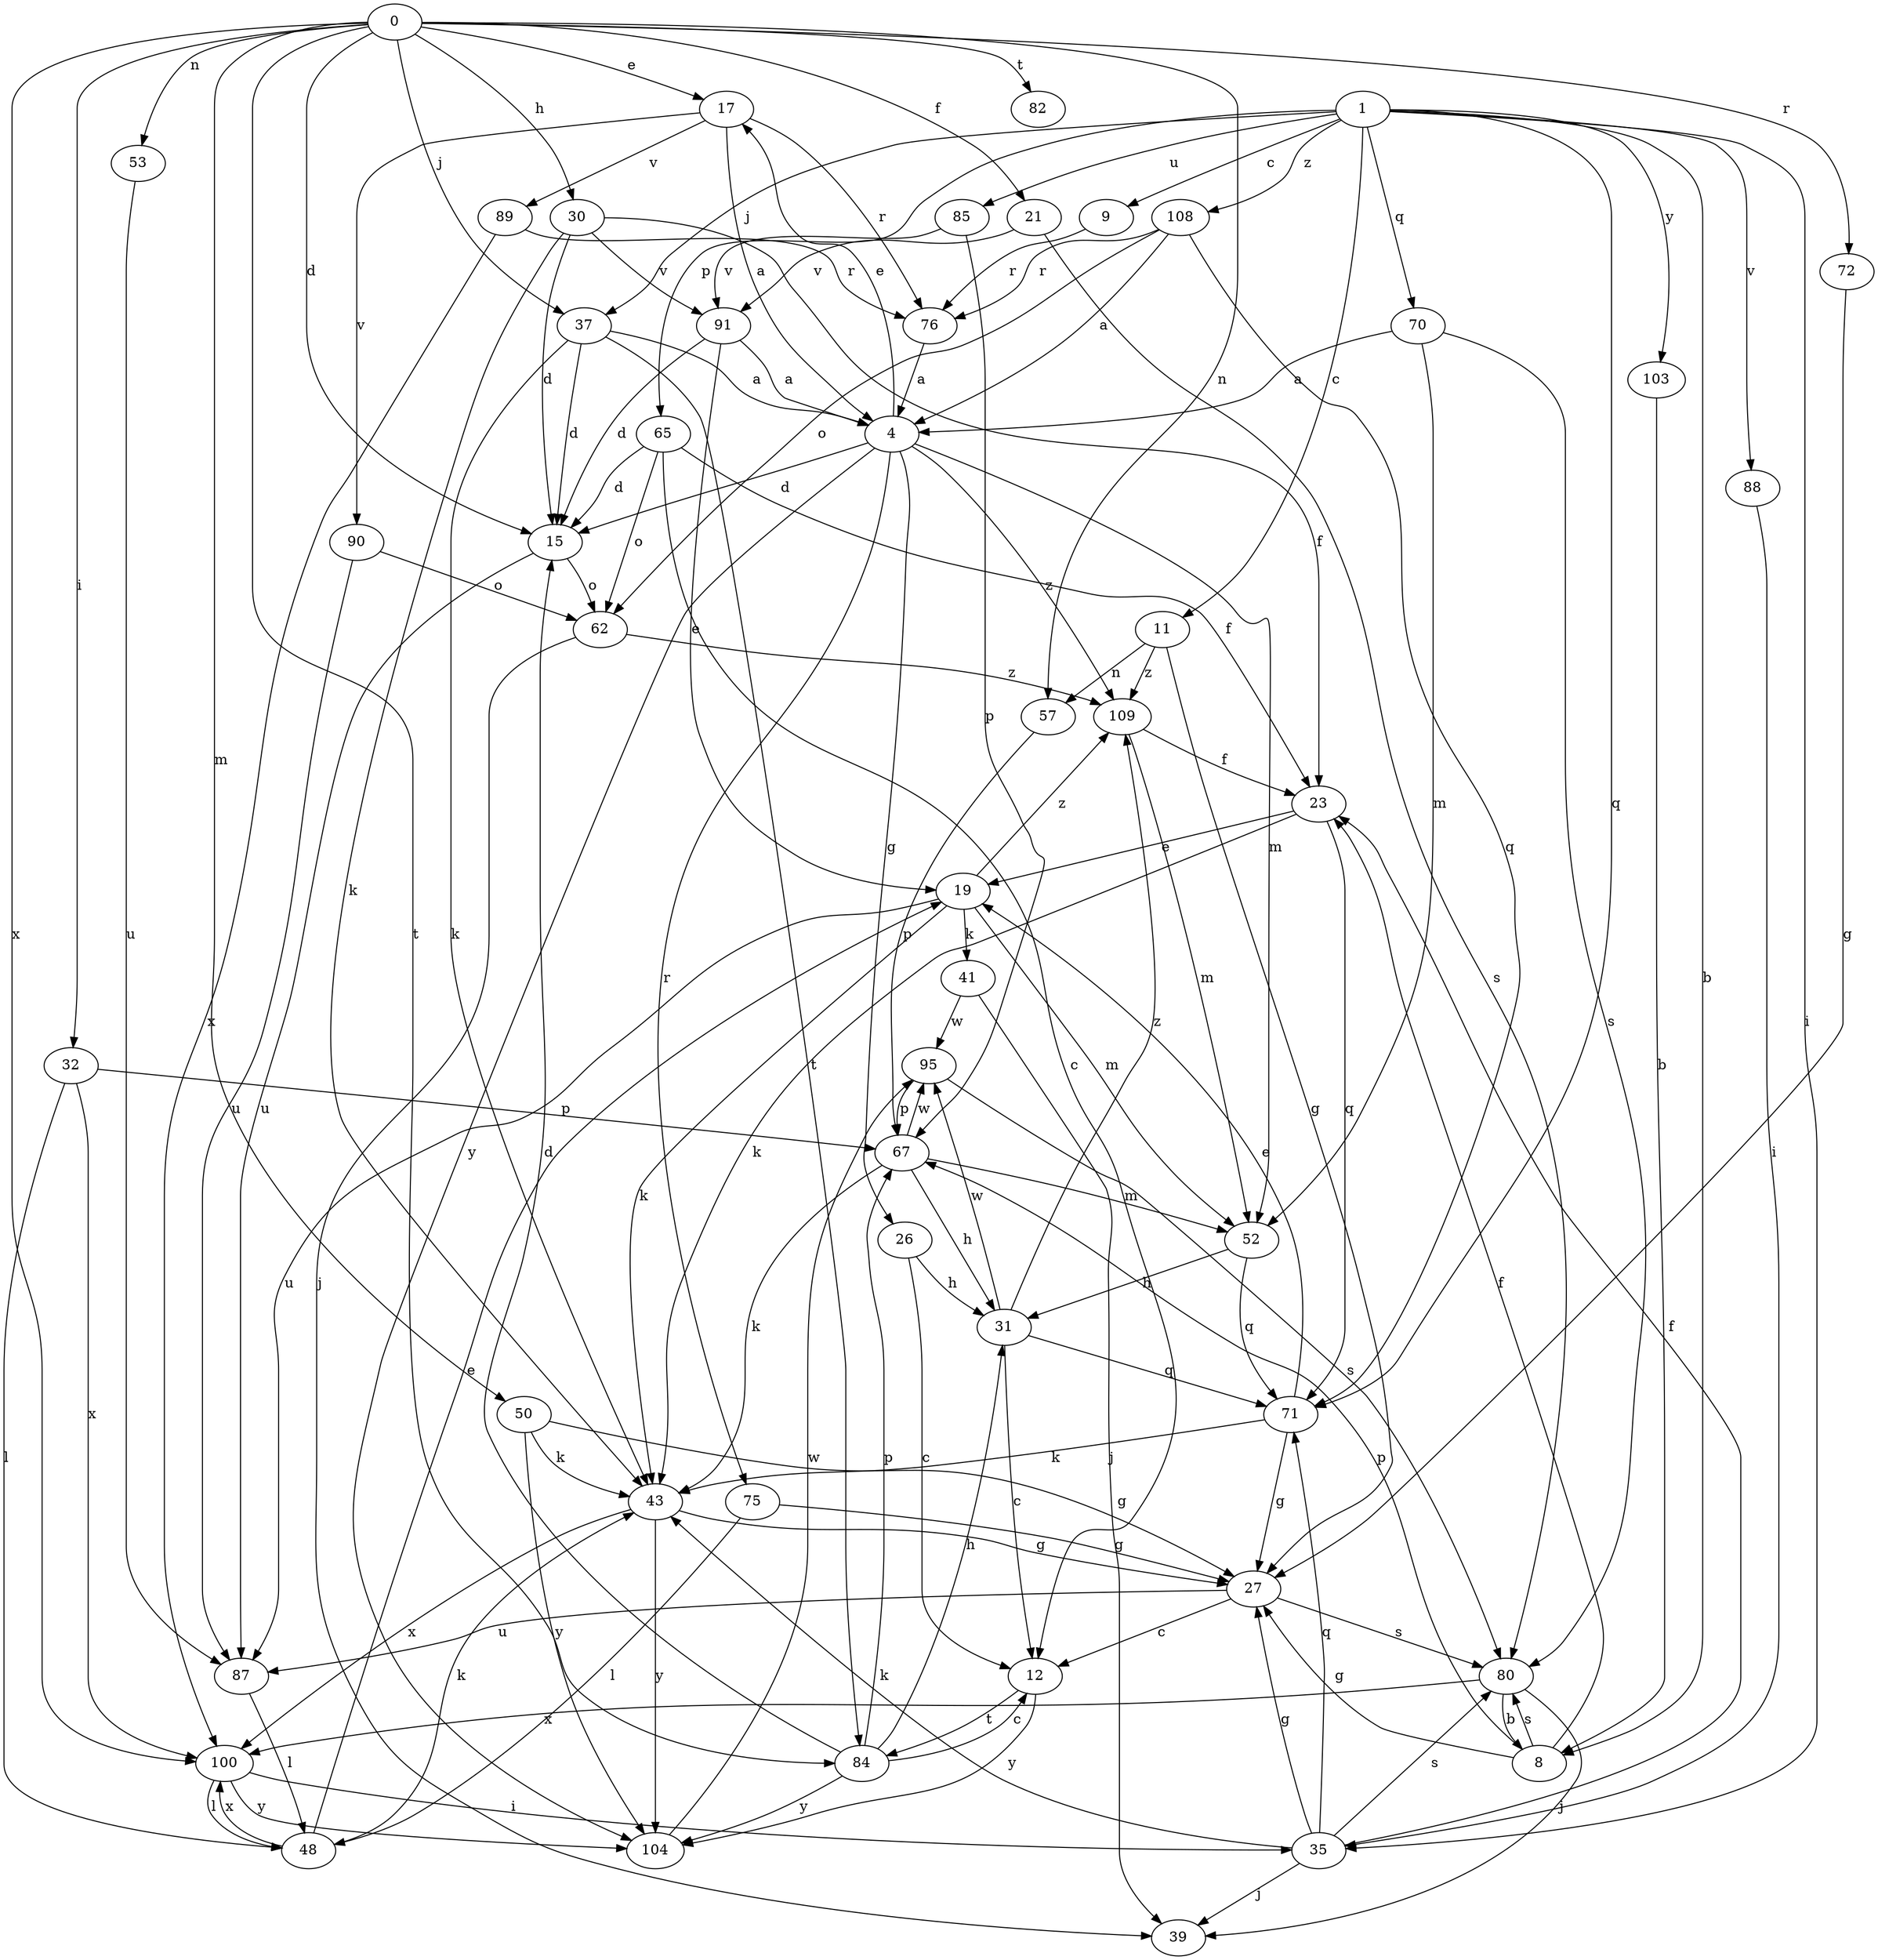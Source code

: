 strict digraph  {
0;
1;
4;
8;
9;
11;
12;
15;
17;
19;
21;
23;
26;
27;
30;
31;
32;
35;
37;
39;
41;
43;
48;
50;
52;
53;
57;
62;
65;
67;
70;
71;
72;
75;
76;
80;
82;
84;
85;
87;
88;
89;
90;
91;
95;
100;
103;
104;
108;
109;
0 -> 15  [label=d];
0 -> 17  [label=e];
0 -> 21  [label=f];
0 -> 30  [label=h];
0 -> 32  [label=i];
0 -> 37  [label=j];
0 -> 50  [label=m];
0 -> 53  [label=n];
0 -> 57  [label=n];
0 -> 72  [label=r];
0 -> 82  [label=t];
0 -> 84  [label=t];
0 -> 100  [label=x];
1 -> 8  [label=b];
1 -> 9  [label=c];
1 -> 11  [label=c];
1 -> 35  [label=i];
1 -> 37  [label=j];
1 -> 65  [label=p];
1 -> 70  [label=q];
1 -> 71  [label=q];
1 -> 85  [label=u];
1 -> 88  [label=v];
1 -> 103  [label=y];
1 -> 108  [label=z];
4 -> 15  [label=d];
4 -> 17  [label=e];
4 -> 26  [label=g];
4 -> 52  [label=m];
4 -> 75  [label=r];
4 -> 104  [label=y];
4 -> 109  [label=z];
8 -> 23  [label=f];
8 -> 27  [label=g];
8 -> 67  [label=p];
8 -> 80  [label=s];
9 -> 76  [label=r];
11 -> 27  [label=g];
11 -> 57  [label=n];
11 -> 109  [label=z];
12 -> 84  [label=t];
12 -> 104  [label=y];
15 -> 62  [label=o];
15 -> 87  [label=u];
17 -> 4  [label=a];
17 -> 76  [label=r];
17 -> 89  [label=v];
17 -> 90  [label=v];
19 -> 41  [label=k];
19 -> 43  [label=k];
19 -> 52  [label=m];
19 -> 87  [label=u];
19 -> 109  [label=z];
21 -> 80  [label=s];
21 -> 91  [label=v];
23 -> 19  [label=e];
23 -> 43  [label=k];
23 -> 71  [label=q];
26 -> 12  [label=c];
26 -> 31  [label=h];
27 -> 12  [label=c];
27 -> 80  [label=s];
27 -> 87  [label=u];
30 -> 15  [label=d];
30 -> 23  [label=f];
30 -> 43  [label=k];
30 -> 91  [label=v];
31 -> 12  [label=c];
31 -> 71  [label=q];
31 -> 95  [label=w];
31 -> 109  [label=z];
32 -> 48  [label=l];
32 -> 67  [label=p];
32 -> 100  [label=x];
35 -> 23  [label=f];
35 -> 27  [label=g];
35 -> 39  [label=j];
35 -> 43  [label=k];
35 -> 71  [label=q];
35 -> 80  [label=s];
37 -> 4  [label=a];
37 -> 15  [label=d];
37 -> 43  [label=k];
37 -> 84  [label=t];
41 -> 39  [label=j];
41 -> 95  [label=w];
43 -> 27  [label=g];
43 -> 100  [label=x];
43 -> 104  [label=y];
48 -> 19  [label=e];
48 -> 43  [label=k];
48 -> 100  [label=x];
50 -> 27  [label=g];
50 -> 43  [label=k];
50 -> 104  [label=y];
52 -> 31  [label=h];
52 -> 71  [label=q];
53 -> 87  [label=u];
57 -> 67  [label=p];
62 -> 39  [label=j];
62 -> 109  [label=z];
65 -> 12  [label=c];
65 -> 15  [label=d];
65 -> 23  [label=f];
65 -> 62  [label=o];
67 -> 31  [label=h];
67 -> 43  [label=k];
67 -> 52  [label=m];
67 -> 95  [label=w];
70 -> 4  [label=a];
70 -> 52  [label=m];
70 -> 80  [label=s];
71 -> 19  [label=e];
71 -> 27  [label=g];
71 -> 43  [label=k];
72 -> 27  [label=g];
75 -> 27  [label=g];
75 -> 48  [label=l];
76 -> 4  [label=a];
80 -> 8  [label=b];
80 -> 39  [label=j];
80 -> 100  [label=x];
84 -> 12  [label=c];
84 -> 15  [label=d];
84 -> 31  [label=h];
84 -> 67  [label=p];
84 -> 104  [label=y];
85 -> 67  [label=p];
85 -> 91  [label=v];
87 -> 48  [label=l];
88 -> 35  [label=i];
89 -> 76  [label=r];
89 -> 100  [label=x];
90 -> 62  [label=o];
90 -> 87  [label=u];
91 -> 4  [label=a];
91 -> 15  [label=d];
91 -> 19  [label=e];
95 -> 67  [label=p];
95 -> 80  [label=s];
100 -> 35  [label=i];
100 -> 48  [label=l];
100 -> 104  [label=y];
103 -> 8  [label=b];
104 -> 95  [label=w];
108 -> 4  [label=a];
108 -> 62  [label=o];
108 -> 71  [label=q];
108 -> 76  [label=r];
109 -> 23  [label=f];
109 -> 52  [label=m];
}

